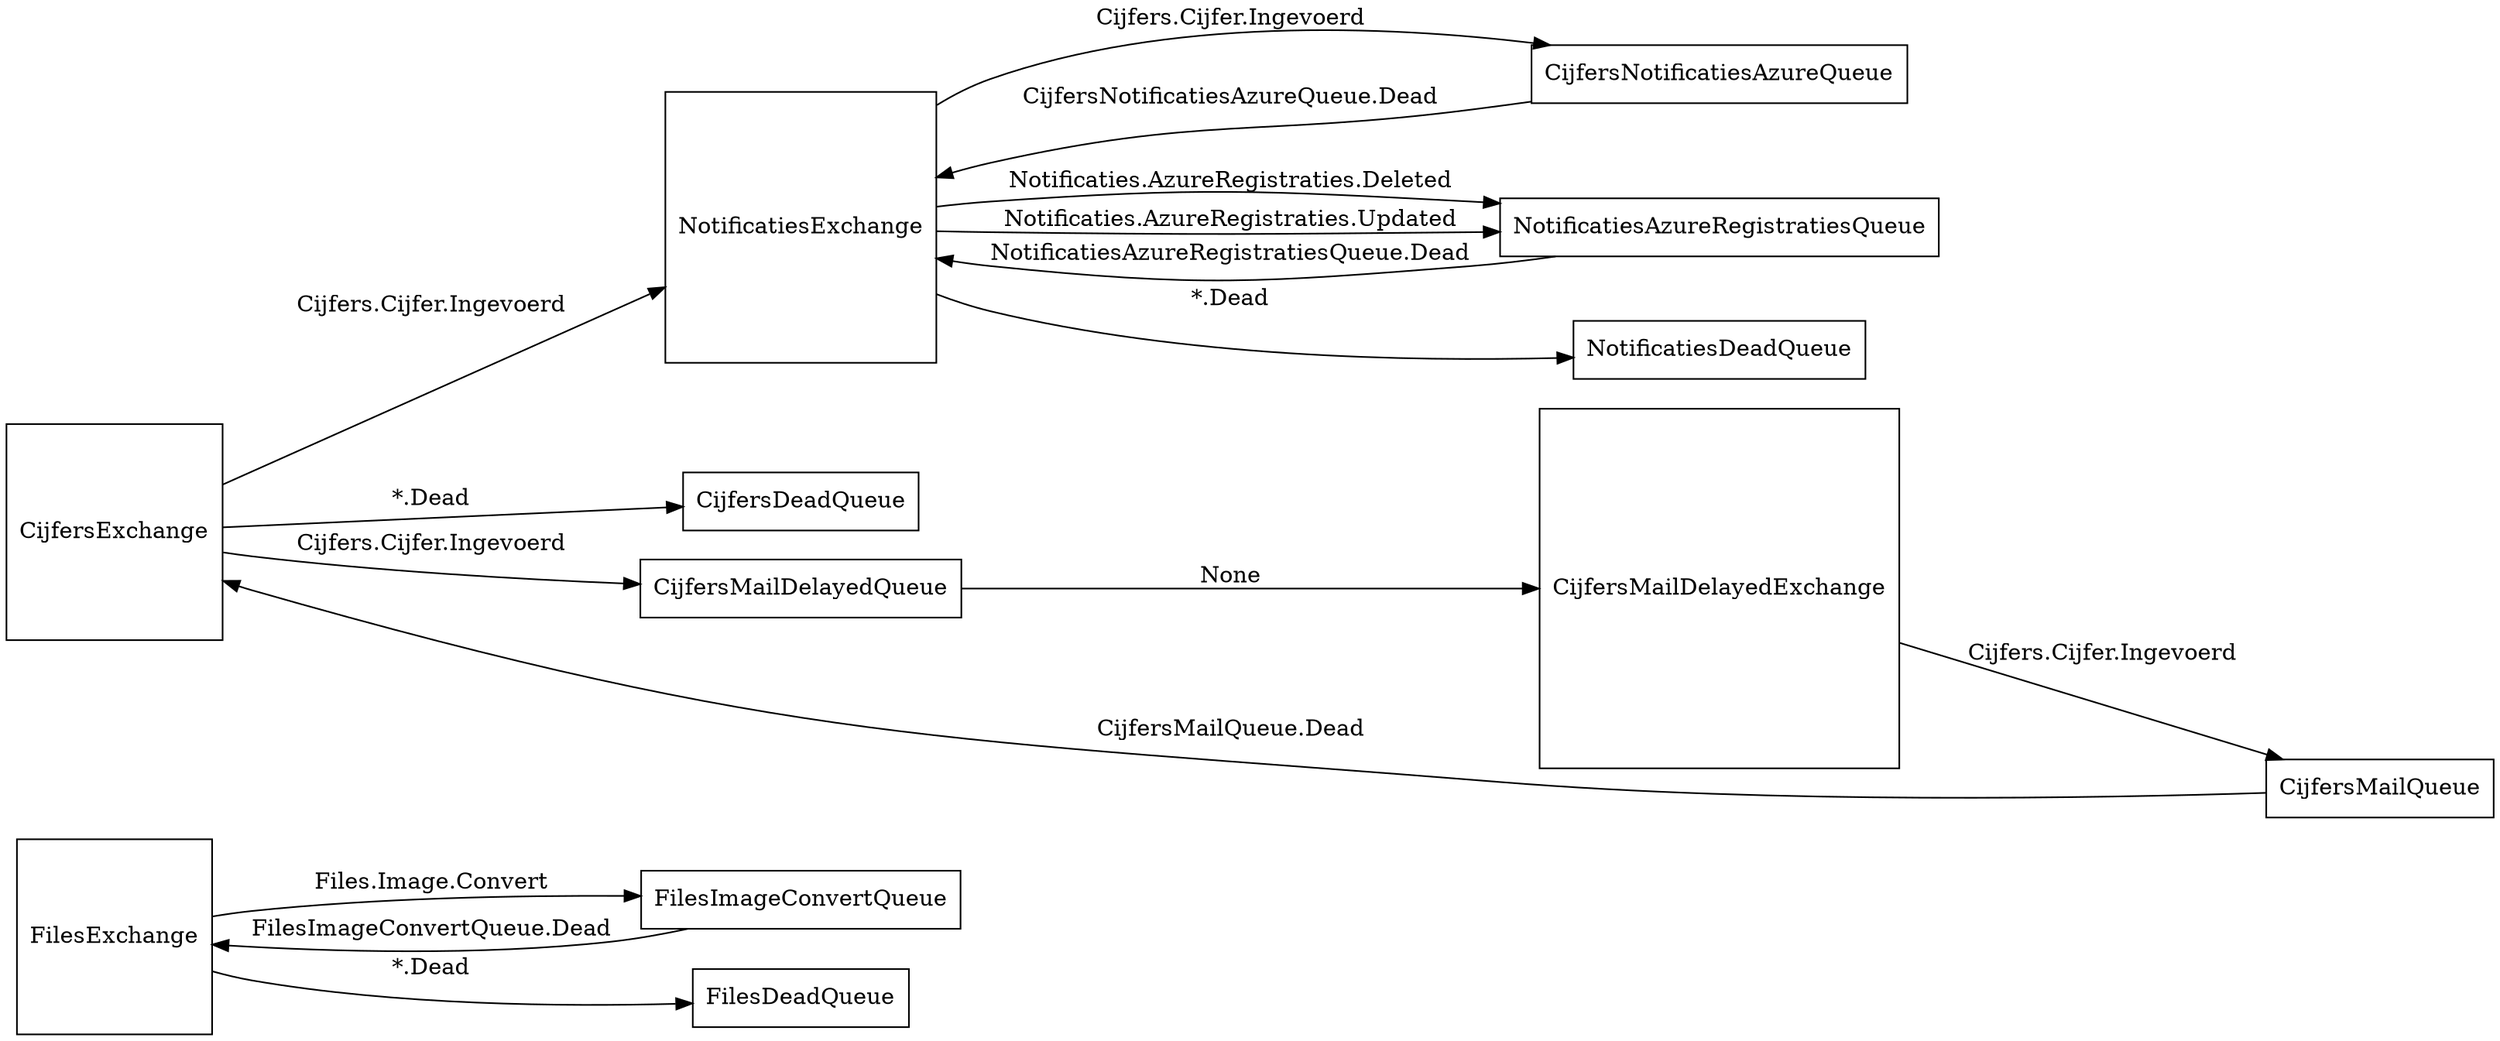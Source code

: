 digraph  {
	graph [rankdir=LR];
	FilesExchange	 [shape=square];
	FilesImageConvertQueue	 [shape=rectangle];
	FilesExchange -> FilesImageConvertQueue	 [group=FilesExchange,
		label="Files.Image.Convert"];
	FilesDeadQueue	 [shape=rectangle];
	FilesExchange -> FilesDeadQueue	 [group=FilesExchange,
		label="*.Dead"];
	CijfersExchange	 [shape=square];
	NotificatiesExchange	 [shape=square];
	CijfersExchange -> NotificatiesExchange	 [group=CijfersExchange,
		label="Cijfers.Cijfer.Ingevoerd"];
	CijfersDeadQueue	 [shape=rectangle];
	CijfersExchange -> CijfersDeadQueue	 [group=CijfersExchange,
		label="*.Dead"];
	CijfersMailDelayedQueue	 [shape=rectangle];
	CijfersExchange -> CijfersMailDelayedQueue	 [group=CijfersExchange,
		label="Cijfers.Cijfer.Ingevoerd"];
	CijfersMailDelayedExchange	 [shape=square];
	CijfersMailQueue	 [shape=rectangle];
	CijfersMailDelayedExchange -> CijfersMailQueue	 [group=CijfersMailDelayedExchange,
		label="Cijfers.Cijfer.Ingevoerd"];
	CijfersNotificatiesAzureQueue	 [shape=rectangle];
	NotificatiesExchange -> CijfersNotificatiesAzureQueue	 [group=NotificatiesExchange,
		label="Cijfers.Cijfer.Ingevoerd"];
	NotificatiesAzureRegistratiesQueue	 [shape=rectangle];
	NotificatiesExchange -> NotificatiesAzureRegistratiesQueue	 [group=NotificatiesExchange,
		label="Notificaties.AzureRegistraties.Deleted"];
	NotificatiesExchange -> NotificatiesAzureRegistratiesQueue	 [group=NotificatiesExchange,
		label="Notificaties.AzureRegistraties.Updated"];
	NotificatiesDeadQueue	 [shape=rectangle];
	NotificatiesExchange -> NotificatiesDeadQueue	 [group=NotificatiesExchange,
		label="*.Dead"];
	CijfersNotificatiesAzureQueue -> NotificatiesExchange	 [group=CijfersNotificatiesAzureQueue,
		label="CijfersNotificatiesAzureQueue.Dead"];
	NotificatiesAzureRegistratiesQueue -> NotificatiesExchange	 [group=NotificatiesAzureRegistratiesQueue,
		label="NotificatiesAzureRegistratiesQueue.Dead"];
	FilesImageConvertQueue -> FilesExchange	 [group=FilesImageConvertQueue,
		label="FilesImageConvertQueue.Dead"];
	CijfersMailDelayedQueue -> CijfersMailDelayedExchange	 [group=CijfersMailDelayedQueue,
		label=None];
	CijfersMailQueue -> CijfersExchange	 [group=CijfersMailQueue,
		label="CijfersMailQueue.Dead"];
}

